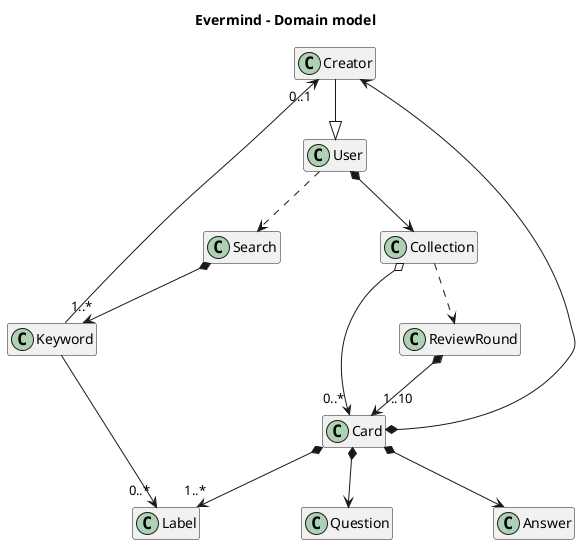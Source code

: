 @startuml

skinparam nodesep 100
hide methods
hide attributes
hide stereotypes

title Evermind - Domain model

class User
class Creator
class Collection
class Card
class Question
class Answer
class Label
class Search
class Keyword
class ReviewRound

User ..> Search
User *--> Collection
Creator --|> User
Collection o--> "0..*" Card
Collection ..> ReviewRound
Card *--> "1..*" Label
Card *--> Creator
Card *--> Question
Card *--> Answer
Search *--> "1..*" Keyword
Keyword -left-> "0..1" Creator
Keyword --> "0..*" Label
ReviewRound *--> "1..10" Card

@enduml
